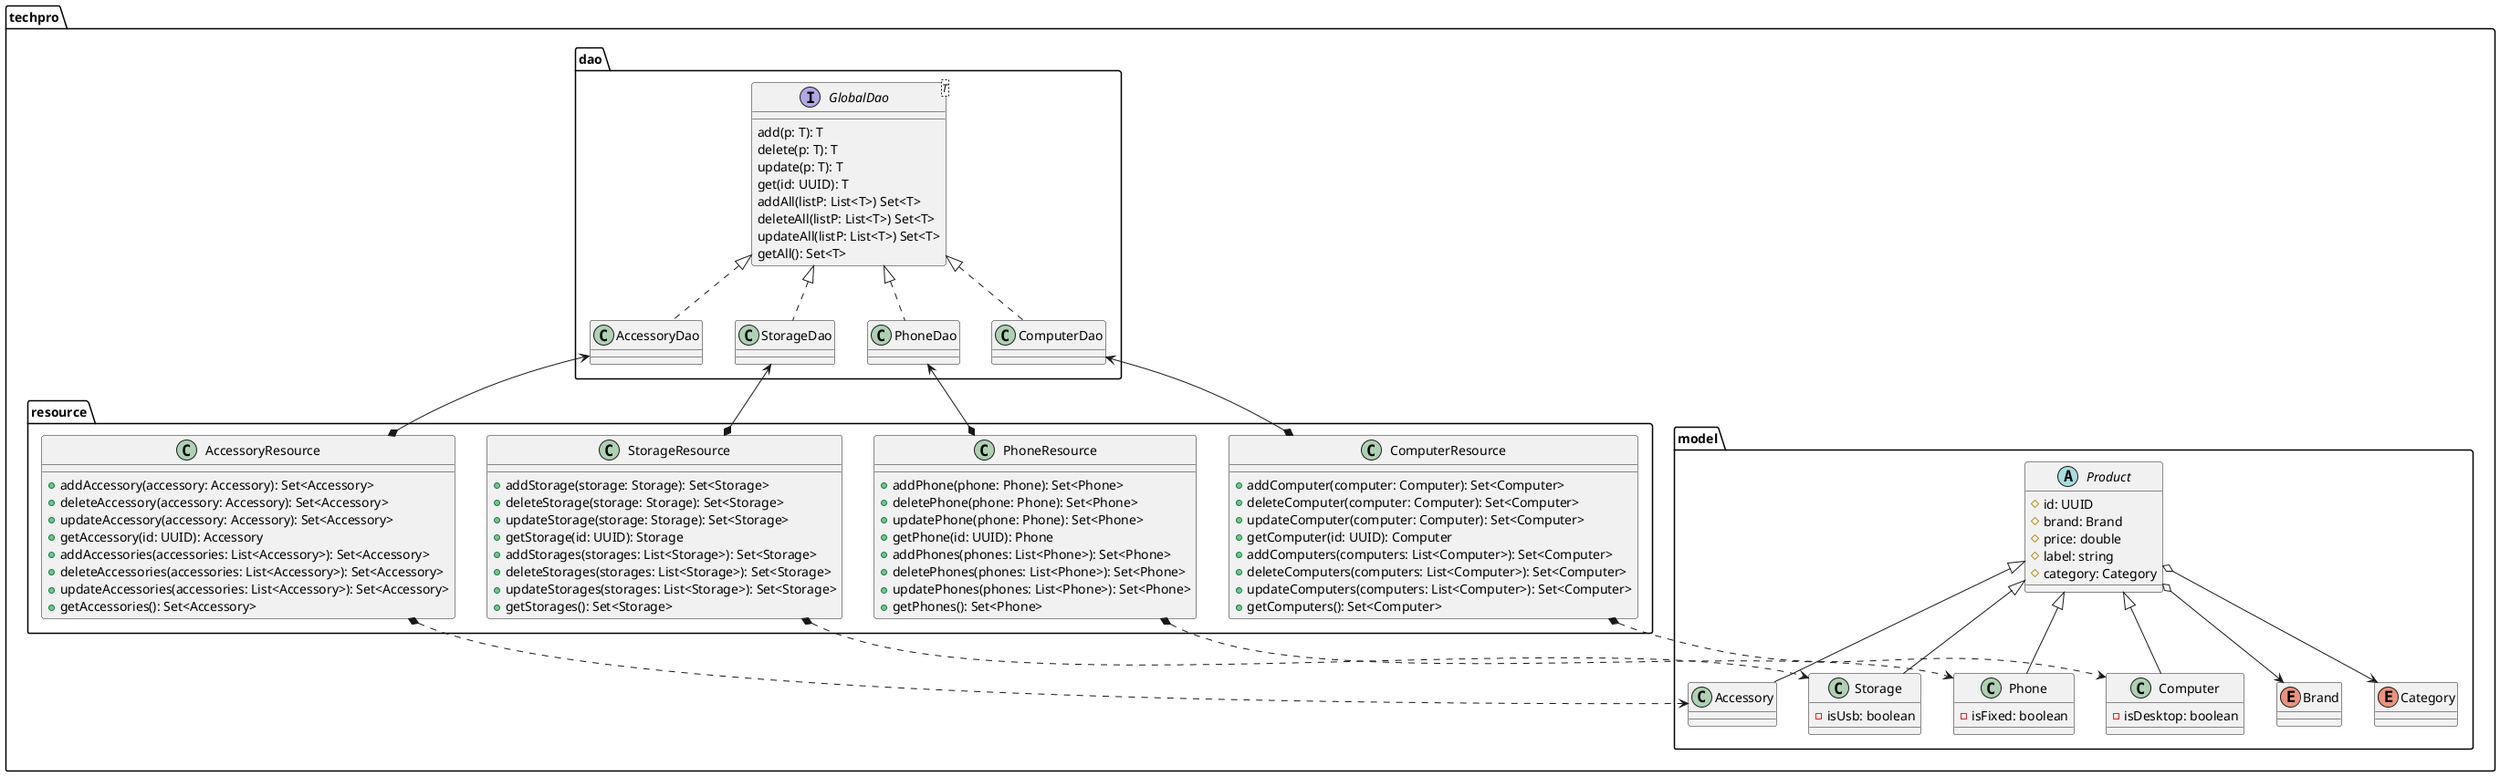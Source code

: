 @startuml archi1

package techpro {
    package model {
        enum Brand {
        }
        enum Category {
        }

        abstract class Product {
            # id: UUID
            # brand: Brand
            # price: double
            # label: string
            # category: Category
        }

        class Computer extends Product {
            - isDesktop: boolean
        }

        class Phone extends Product {
            - isFixed: boolean
        }

        class Storage extends Product {
            - isUsb: boolean
        }

        class Accessory extends Product {
        }

    }
    package dao{
        interface GlobalDao<T> {
            add(p: T): T
            delete(p: T): T
            update(p: T): T
            get(id: UUID): T
            addAll(listP: List<T>) Set<T>
            deleteAll(listP: List<T>) Set<T>
            updateAll(listP: List<T>) Set<T>
            getAll(): Set<T>
        }

        class ComputerDao implements GlobalDao{
            
        }

        class PhoneDao implements GlobalDao{

        }

        class StorageDao implements GlobalDao{

        }

        class AccessoryDao implements GlobalDao{

        }

    }
    package resource{
        class ComputerResource {
            + addComputer(computer: Computer): Set<Computer>
            + deleteComputer(computer: Computer): Set<Computer>
            + updateComputer(computer: Computer): Set<Computer>
            + getComputer(id: UUID): Computer
            + addComputers(computers: List<Computer>): Set<Computer>
            + deleteComputers(computers: List<Computer>): Set<Computer>
            + updateComputers(computers: List<Computer>): Set<Computer>
            + getComputers(): Set<Computer>
        }

        class PhoneResource {
            + addPhone(phone: Phone): Set<Phone>
            + deletePhone(phone: Phone): Set<Phone>
            + updatePhone(phone: Phone): Set<Phone>
            + getPhone(id: UUID): Phone
            + addPhones(phones: List<Phone>): Set<Phone>
            + deletePhones(phones: List<Phone>): Set<Phone>
            + updatePhones(phones: List<Phone>): Set<Phone>
            + getPhones(): Set<Phone>
        }

        class StorageResource {
            + addStorage(storage: Storage): Set<Storage>
            + deleteStorage(storage: Storage): Set<Storage>
            + updateStorage(storage: Storage): Set<Storage>
            + getStorage(id: UUID): Storage
            + addStorages(storages: List<Storage>): Set<Storage>
            + deleteStorages(storages: List<Storage>): Set<Storage>
            + updateStorages(storages: List<Storage>): Set<Storage>
            + getStorages(): Set<Storage>
        }

        class AccessoryResource {
            + addAccessory(accessory: Accessory): Set<Accessory>
            + deleteAccessory(accessory: Accessory): Set<Accessory>
            + updateAccessory(accessory: Accessory): Set<Accessory>
            + getAccessory(id: UUID): Accessory
            + addAccessories(accessories: List<Accessory>): Set<Accessory>
            + deleteAccessories(accessories: List<Accessory>): Set<Accessory>
            + updateAccessories(accessories: List<Accessory>): Set<Accessory>
            + getAccessories(): Set<Accessory>
        }
    }
}

Product o--> Category
Product o--> Brand

ComputerResource *-up-> ComputerDao
PhoneResource *-up-> PhoneDao
StorageResource *-up-> StorageDao
AccessoryResource *-up-> AccessoryDao

ComputerResource *..> Computer
PhoneResource *..> Phone
StorageResource *..> Storage
AccessoryResource *..> Accessory

@endpuml